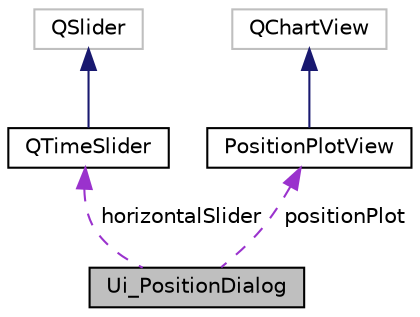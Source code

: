 digraph "Ui_PositionDialog"
{
  edge [fontname="Helvetica",fontsize="10",labelfontname="Helvetica",labelfontsize="10"];
  node [fontname="Helvetica",fontsize="10",shape=record];
  Node2 [label="Ui_PositionDialog",height=0.2,width=0.4,color="black", fillcolor="grey75", style="filled", fontcolor="black"];
  Node3 -> Node2 [dir="back",color="darkorchid3",fontsize="10",style="dashed",label=" horizontalSlider" ,fontname="Helvetica"];
  Node3 [label="QTimeSlider",height=0.2,width=0.4,color="black", fillcolor="white", style="filled",URL="$class_q_time_slider.html"];
  Node4 -> Node3 [dir="back",color="midnightblue",fontsize="10",style="solid",fontname="Helvetica"];
  Node4 [label="QSlider",height=0.2,width=0.4,color="grey75", fillcolor="white", style="filled"];
  Node5 -> Node2 [dir="back",color="darkorchid3",fontsize="10",style="dashed",label=" positionPlot" ,fontname="Helvetica"];
  Node5 [label="PositionPlotView",height=0.2,width=0.4,color="black", fillcolor="white", style="filled",URL="$class_position_plot_view.html"];
  Node6 -> Node5 [dir="back",color="midnightblue",fontsize="10",style="solid",fontname="Helvetica"];
  Node6 [label="QChartView",height=0.2,width=0.4,color="grey75", fillcolor="white", style="filled"];
}
